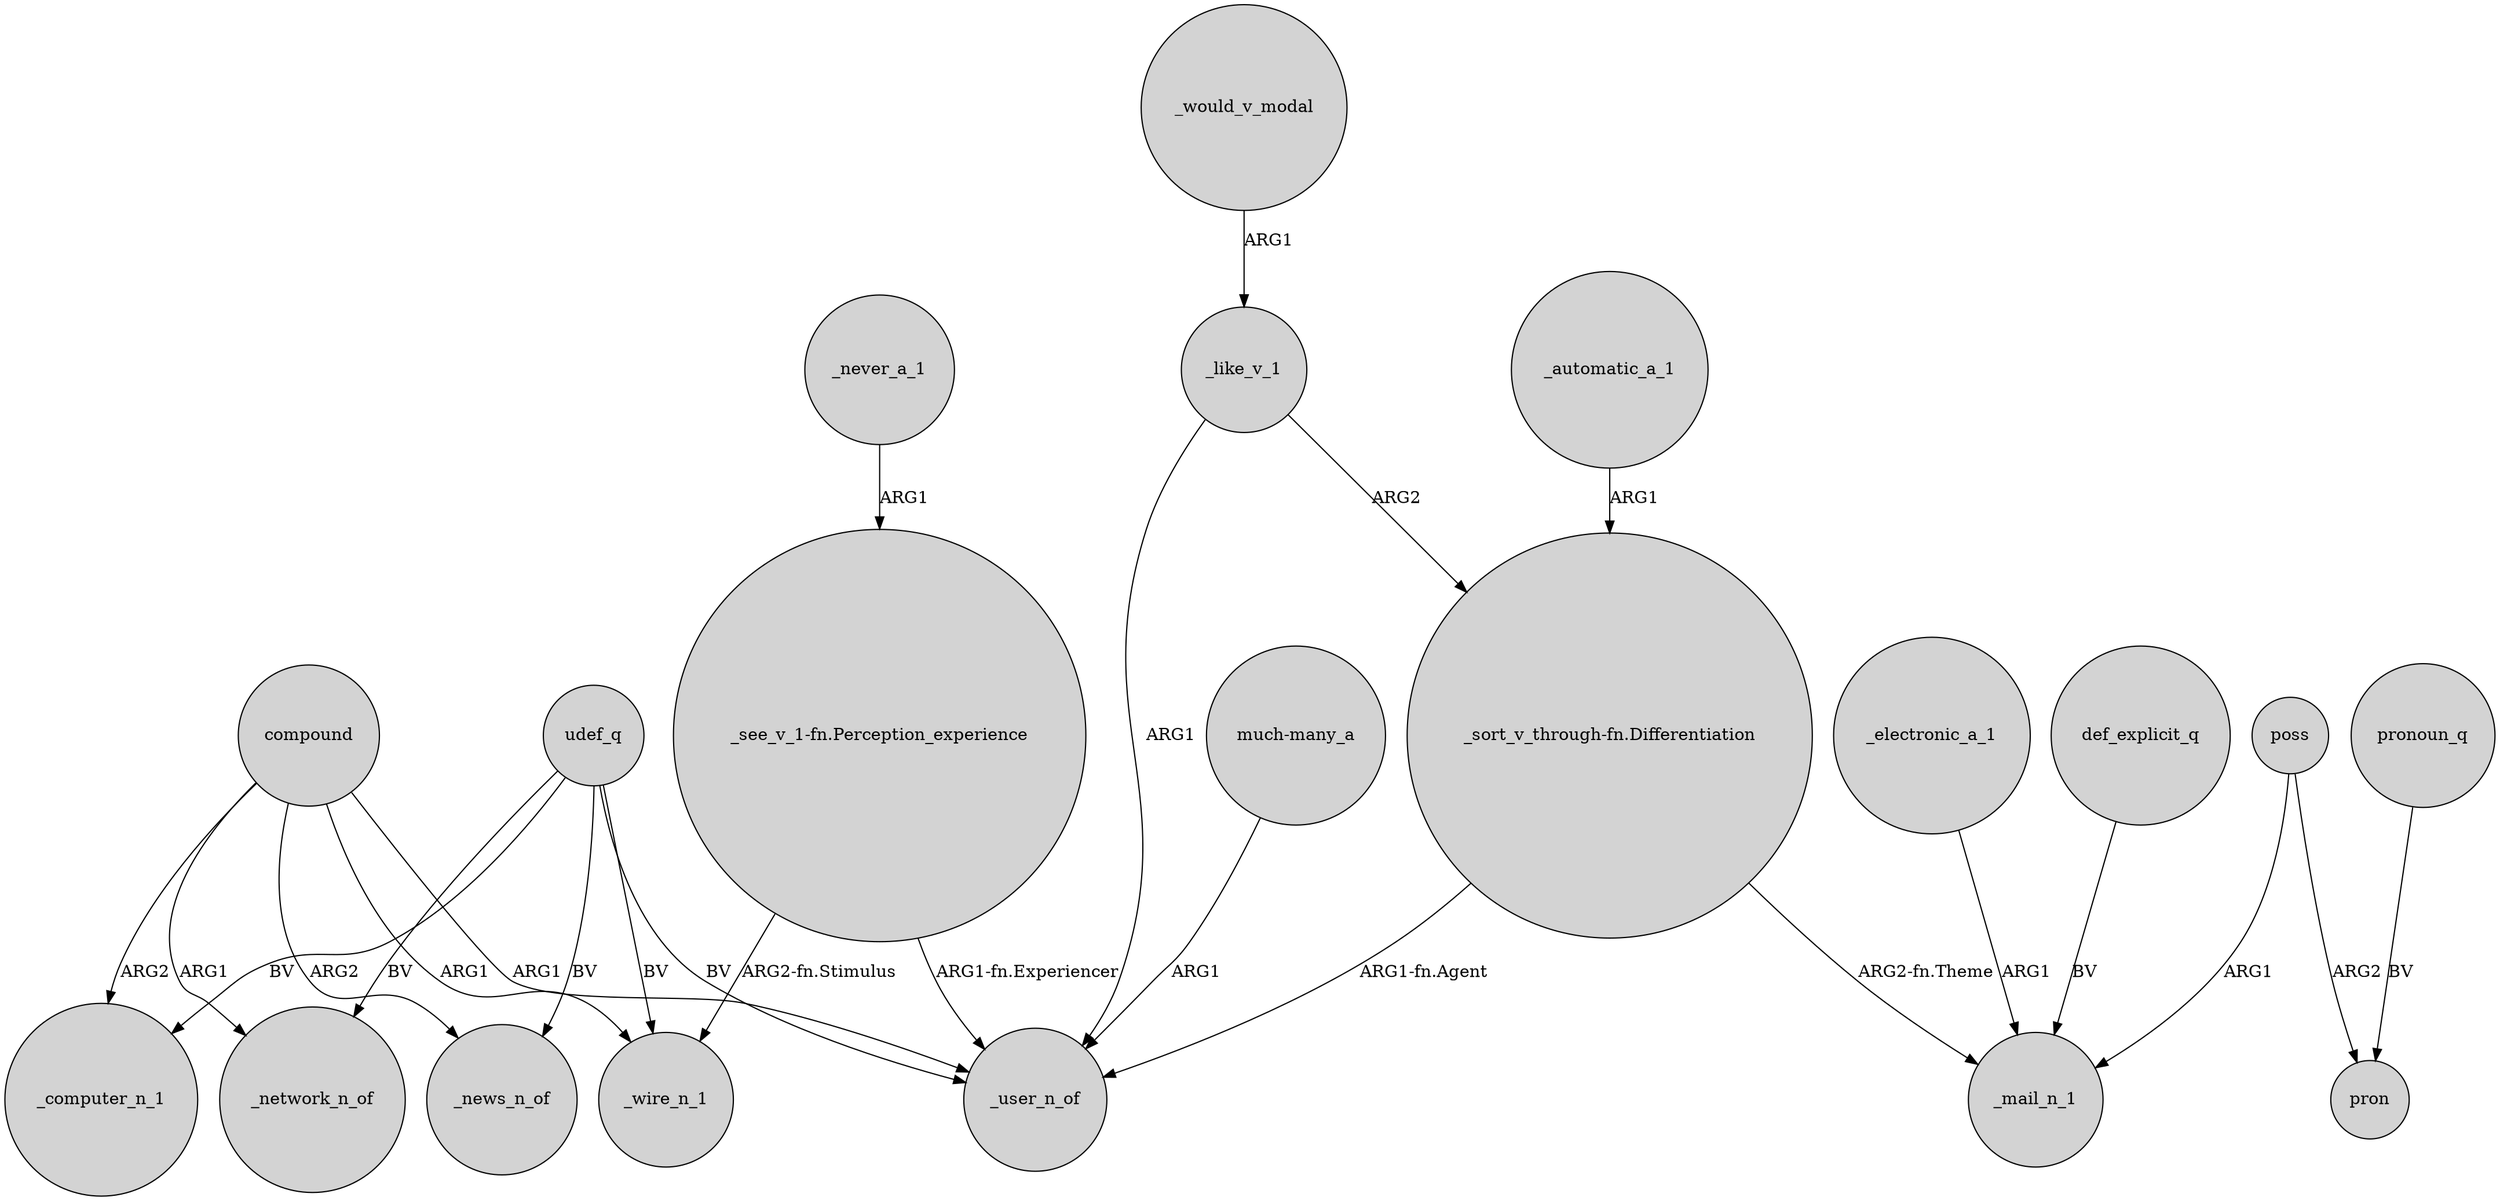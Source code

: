 digraph {
	node [shape=circle style=filled]
	_like_v_1 -> "_sort_v_through-fn.Differentiation" [label=ARG2]
	_never_a_1 -> "_see_v_1-fn.Perception_experience" [label=ARG1]
	poss -> pron [label=ARG2]
	_like_v_1 -> _user_n_of [label=ARG1]
	"_sort_v_through-fn.Differentiation" -> _user_n_of [label="ARG1-fn.Agent"]
	udef_q -> _wire_n_1 [label=BV]
	"_sort_v_through-fn.Differentiation" -> _mail_n_1 [label="ARG2-fn.Theme"]
	udef_q -> _user_n_of [label=BV]
	udef_q -> _computer_n_1 [label=BV]
	compound -> _computer_n_1 [label=ARG2]
	_would_v_modal -> _like_v_1 [label=ARG1]
	_automatic_a_1 -> "_sort_v_through-fn.Differentiation" [label=ARG1]
	"_see_v_1-fn.Perception_experience" -> _wire_n_1 [label="ARG2-fn.Stimulus"]
	pronoun_q -> pron [label=BV]
	"_see_v_1-fn.Perception_experience" -> _user_n_of [label="ARG1-fn.Experiencer"]
	compound -> _news_n_of [label=ARG2]
	poss -> _mail_n_1 [label=ARG1]
	compound -> _user_n_of [label=ARG1]
	def_explicit_q -> _mail_n_1 [label=BV]
	_electronic_a_1 -> _mail_n_1 [label=ARG1]
	"much-many_a" -> _user_n_of [label=ARG1]
	udef_q -> _news_n_of [label=BV]
	compound -> _network_n_of [label=ARG1]
	compound -> _wire_n_1 [label=ARG1]
	udef_q -> _network_n_of [label=BV]
}
